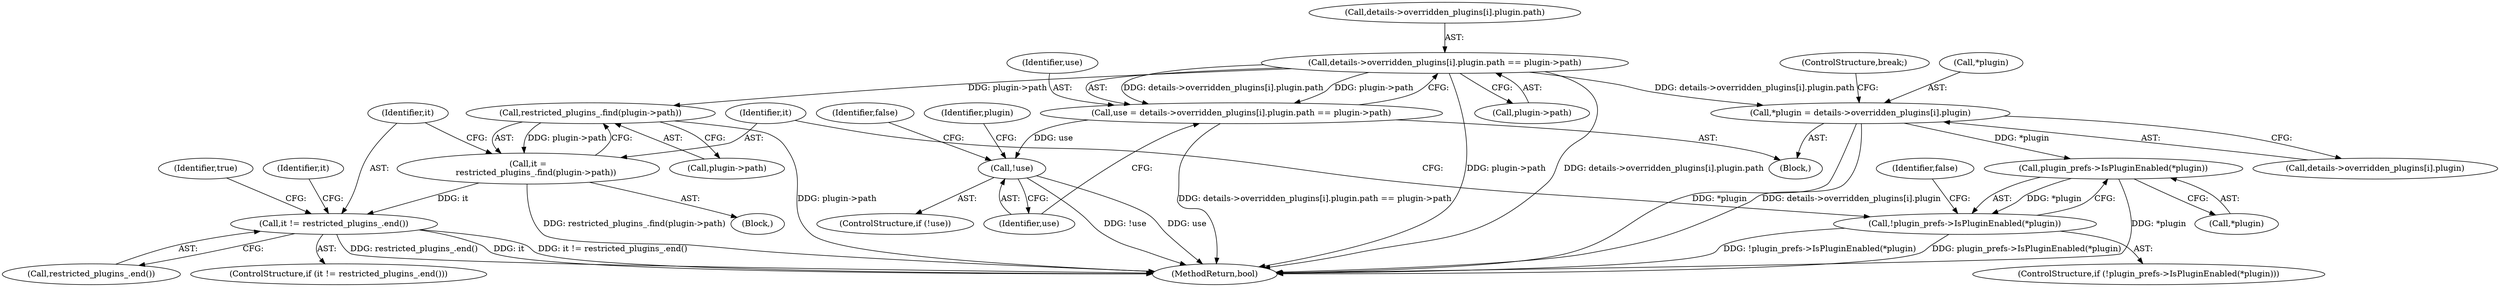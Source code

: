 digraph "0_Chrome_ac8bd041b81e46e4e4fcd5021aaa5499703952e6@pointer" {
"1000154" [label="(Call,details->overridden_plugins[i].plugin.path == plugin->path)"];
"1000152" [label="(Call,use = details->overridden_plugins[i].plugin.path == plugin->path)"];
"1000168" [label="(Call,!use)"];
"1000172" [label="(Call,*plugin = details->overridden_plugins[i].plugin)"];
"1000200" [label="(Call,plugin_prefs->IsPluginEnabled(*plugin))"];
"1000199" [label="(Call,!plugin_prefs->IsPluginEnabled(*plugin))"];
"1000208" [label="(Call,restricted_plugins_.find(plugin->path))"];
"1000206" [label="(Call,it =\n      restricted_plugins_.find(plugin->path))"];
"1000213" [label="(Call,it != restricted_plugins_.end())"];
"1000198" [label="(ControlStructure,if (!plugin_prefs->IsPluginEnabled(*plugin)))"];
"1000150" [label="(Block,)"];
"1000215" [label="(Call,restricted_plugins_.end())"];
"1000175" [label="(Call,details->overridden_plugins[i].plugin)"];
"1000201" [label="(Call,*plugin)"];
"1000155" [label="(Call,details->overridden_plugins[i].plugin.path)"];
"1000213" [label="(Call,it != restricted_plugins_.end())"];
"1000199" [label="(Call,!plugin_prefs->IsPluginEnabled(*plugin))"];
"1000169" [label="(Identifier,use)"];
"1000204" [label="(Identifier,false)"];
"1000214" [label="(Identifier,it)"];
"1000209" [label="(Call,plugin->path)"];
"1000107" [label="(Block,)"];
"1000168" [label="(Call,!use)"];
"1000200" [label="(Call,plugin_prefs->IsPluginEnabled(*plugin))"];
"1000154" [label="(Call,details->overridden_plugins[i].plugin.path == plugin->path)"];
"1000254" [label="(Identifier,true)"];
"1000167" [label="(ControlStructure,if (!use))"];
"1000206" [label="(Call,it =\n      restricted_plugins_.find(plugin->path))"];
"1000174" [label="(Identifier,plugin)"];
"1000164" [label="(Call,plugin->path)"];
"1000172" [label="(Call,*plugin = details->overridden_plugins[i].plugin)"];
"1000182" [label="(ControlStructure,break;)"];
"1000173" [label="(Call,*plugin)"];
"1000208" [label="(Call,restricted_plugins_.find(plugin->path))"];
"1000153" [label="(Identifier,use)"];
"1000212" [label="(ControlStructure,if (it != restricted_plugins_.end()))"];
"1000152" [label="(Call,use = details->overridden_plugins[i].plugin.path == plugin->path)"];
"1000221" [label="(Identifier,it)"];
"1000207" [label="(Identifier,it)"];
"1000171" [label="(Identifier,false)"];
"1000255" [label="(MethodReturn,bool)"];
"1000154" -> "1000152"  [label="AST: "];
"1000154" -> "1000164"  [label="CFG: "];
"1000155" -> "1000154"  [label="AST: "];
"1000164" -> "1000154"  [label="AST: "];
"1000152" -> "1000154"  [label="CFG: "];
"1000154" -> "1000255"  [label="DDG: plugin->path"];
"1000154" -> "1000255"  [label="DDG: details->overridden_plugins[i].plugin.path"];
"1000154" -> "1000152"  [label="DDG: details->overridden_plugins[i].plugin.path"];
"1000154" -> "1000152"  [label="DDG: plugin->path"];
"1000154" -> "1000172"  [label="DDG: details->overridden_plugins[i].plugin.path"];
"1000154" -> "1000208"  [label="DDG: plugin->path"];
"1000152" -> "1000150"  [label="AST: "];
"1000153" -> "1000152"  [label="AST: "];
"1000169" -> "1000152"  [label="CFG: "];
"1000152" -> "1000255"  [label="DDG: details->overridden_plugins[i].plugin.path == plugin->path"];
"1000152" -> "1000168"  [label="DDG: use"];
"1000168" -> "1000167"  [label="AST: "];
"1000168" -> "1000169"  [label="CFG: "];
"1000169" -> "1000168"  [label="AST: "];
"1000171" -> "1000168"  [label="CFG: "];
"1000174" -> "1000168"  [label="CFG: "];
"1000168" -> "1000255"  [label="DDG: !use"];
"1000168" -> "1000255"  [label="DDG: use"];
"1000172" -> "1000150"  [label="AST: "];
"1000172" -> "1000175"  [label="CFG: "];
"1000173" -> "1000172"  [label="AST: "];
"1000175" -> "1000172"  [label="AST: "];
"1000182" -> "1000172"  [label="CFG: "];
"1000172" -> "1000255"  [label="DDG: *plugin"];
"1000172" -> "1000255"  [label="DDG: details->overridden_plugins[i].plugin"];
"1000172" -> "1000200"  [label="DDG: *plugin"];
"1000200" -> "1000199"  [label="AST: "];
"1000200" -> "1000201"  [label="CFG: "];
"1000201" -> "1000200"  [label="AST: "];
"1000199" -> "1000200"  [label="CFG: "];
"1000200" -> "1000255"  [label="DDG: *plugin"];
"1000200" -> "1000199"  [label="DDG: *plugin"];
"1000199" -> "1000198"  [label="AST: "];
"1000204" -> "1000199"  [label="CFG: "];
"1000207" -> "1000199"  [label="CFG: "];
"1000199" -> "1000255"  [label="DDG: plugin_prefs->IsPluginEnabled(*plugin)"];
"1000199" -> "1000255"  [label="DDG: !plugin_prefs->IsPluginEnabled(*plugin)"];
"1000208" -> "1000206"  [label="AST: "];
"1000208" -> "1000209"  [label="CFG: "];
"1000209" -> "1000208"  [label="AST: "];
"1000206" -> "1000208"  [label="CFG: "];
"1000208" -> "1000255"  [label="DDG: plugin->path"];
"1000208" -> "1000206"  [label="DDG: plugin->path"];
"1000206" -> "1000107"  [label="AST: "];
"1000207" -> "1000206"  [label="AST: "];
"1000214" -> "1000206"  [label="CFG: "];
"1000206" -> "1000255"  [label="DDG: restricted_plugins_.find(plugin->path)"];
"1000206" -> "1000213"  [label="DDG: it"];
"1000213" -> "1000212"  [label="AST: "];
"1000213" -> "1000215"  [label="CFG: "];
"1000214" -> "1000213"  [label="AST: "];
"1000215" -> "1000213"  [label="AST: "];
"1000221" -> "1000213"  [label="CFG: "];
"1000254" -> "1000213"  [label="CFG: "];
"1000213" -> "1000255"  [label="DDG: it"];
"1000213" -> "1000255"  [label="DDG: it != restricted_plugins_.end()"];
"1000213" -> "1000255"  [label="DDG: restricted_plugins_.end()"];
}
